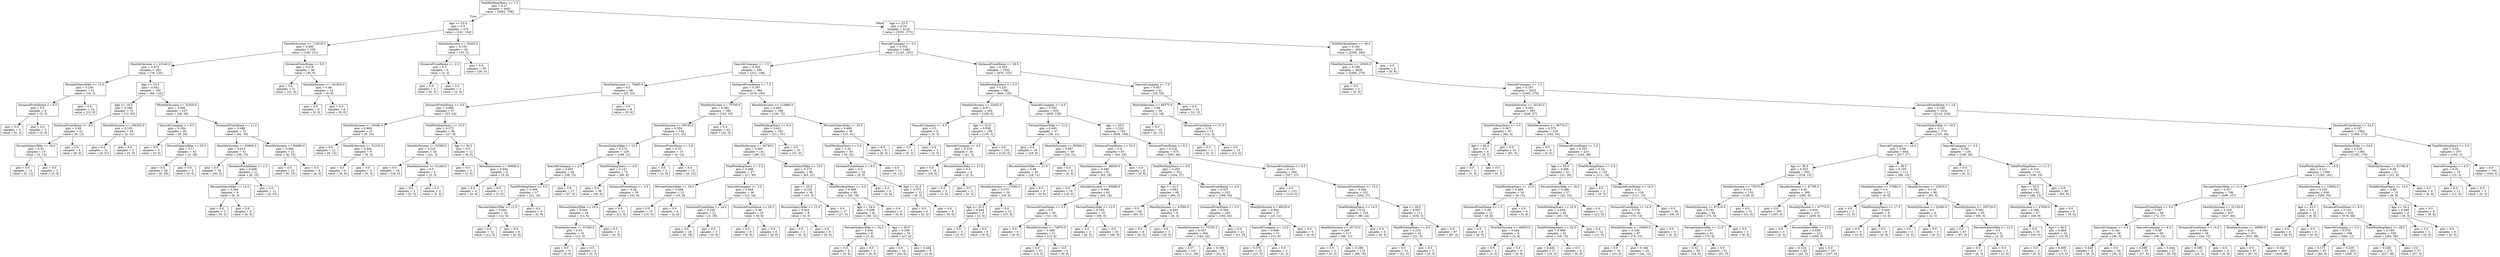digraph Tree {
node [shape=box] ;
0 [label="TotalWorkingYears <= 1.5\ngini = 0.27\nsamples = 4401\nvalue = [3692, 709]"] ;
1 [label="Age <= 33.5\ngini = 0.5\nsamples = 275\nvalue = [141, 134]"] ;
0 -> 1 [labeldistance=2.5, labelangle=45, headlabel="True"] ;
2 [label="MonthlyIncome <= 112610.0\ngini = 0.495\nsamples = 239\nvalue = [108, 131]"] ;
1 -> 2 ;
3 [label="MonthlyIncome <= 23140.0\ngini = 0.473\nsamples = 203\nvalue = [78, 125]"] ;
2 -> 3 ;
4 [label="PercentSalaryHike <= 12.5\ngini = 0.245\nsamples = 21\nvalue = [18, 3]"] ;
3 -> 4 ;
5 [label="DistanceFromHome <= 6.5\ngini = 0.5\nsamples = 6\nvalue = [3, 3]"] ;
4 -> 5 ;
6 [label="gini = 0.0\nsamples = 3\nvalue = [0, 3]"] ;
5 -> 6 ;
7 [label="gini = 0.0\nsamples = 3\nvalue = [3, 0]"] ;
5 -> 7 ;
8 [label="gini = 0.0\nsamples = 15\nvalue = [15, 0]"] ;
4 -> 8 ;
9 [label="Age <= 23.5\ngini = 0.442\nsamples = 182\nvalue = [60, 122]"] ;
3 -> 9 ;
10 [label="Age <= 18.5\ngini = 0.269\nsamples = 75\nvalue = [12, 63]"] ;
9 -> 10 ;
11 [label="DistanceFromHome <= 4.0\ngini = 0.49\nsamples = 21\nvalue = [9, 12]"] ;
10 -> 11 ;
12 [label="PercentSalaryHike <= 20.0\ngini = 0.32\nsamples = 15\nvalue = [3, 12]"] ;
11 -> 12 ;
13 [label="gini = 0.0\nsamples = 12\nvalue = [0, 12]"] ;
12 -> 13 ;
14 [label="gini = 0.0\nsamples = 3\nvalue = [3, 0]"] ;
12 -> 14 ;
15 [label="gini = 0.0\nsamples = 6\nvalue = [6, 0]"] ;
11 -> 15 ;
16 [label="MonthlyIncome <= 106255.0\ngini = 0.105\nsamples = 54\nvalue = [3, 51]"] ;
10 -> 16 ;
17 [label="gini = 0.0\nsamples = 51\nvalue = [0, 51]"] ;
16 -> 17 ;
18 [label="gini = 0.0\nsamples = 3\nvalue = [3, 0]"] ;
16 -> 18 ;
19 [label="MonthlyIncome <= 32530.0\ngini = 0.495\nsamples = 107\nvalue = [48, 59]"] ;
9 -> 19 ;
20 [label="YearsAtCompany <= 0.5\ngini = 0.284\nsamples = 35\nvalue = [6, 29]"] ;
19 -> 20 ;
21 [label="gini = 0.0\nsamples = 3\nvalue = [3, 0]"] ;
20 -> 21 ;
22 [label="PercentSalaryHike <= 23.5\ngini = 0.17\nsamples = 32\nvalue = [3, 29]"] ;
20 -> 22 ;
23 [label="gini = 0.0\nsamples = 29\nvalue = [0, 29]"] ;
22 -> 23 ;
24 [label="gini = 0.0\nsamples = 3\nvalue = [3, 0]"] ;
22 -> 24 ;
25 [label="DistanceFromHome <= 11.5\ngini = 0.486\nsamples = 72\nvalue = [42, 30]"] ;
19 -> 25 ;
26 [label="MonthlyIncome <= 63965.0\ngini = 0.415\nsamples = 51\nvalue = [36, 15]"] ;
25 -> 26 ;
27 [label="gini = 0.0\nsamples = 30\nvalue = [30, 0]"] ;
26 -> 27 ;
28 [label="DistanceFromHome <= 1.5\ngini = 0.408\nsamples = 21\nvalue = [6, 15]"] ;
26 -> 28 ;
29 [label="PercentSalaryHike <= 12.0\ngini = 0.444\nsamples = 9\nvalue = [6, 3]"] ;
28 -> 29 ;
30 [label="gini = 0.0\nsamples = 3\nvalue = [0, 3]"] ;
29 -> 30 ;
31 [label="gini = 0.0\nsamples = 6\nvalue = [6, 0]"] ;
29 -> 31 ;
32 [label="gini = 0.0\nsamples = 12\nvalue = [0, 12]"] ;
28 -> 32 ;
33 [label="MonthlyIncome <= 64960.0\ngini = 0.408\nsamples = 21\nvalue = [6, 15]"] ;
25 -> 33 ;
34 [label="gini = 0.0\nsamples = 15\nvalue = [0, 15]"] ;
33 -> 34 ;
35 [label="gini = 0.0\nsamples = 6\nvalue = [6, 0]"] ;
33 -> 35 ;
36 [label="DistanceFromHome <= 5.0\ngini = 0.278\nsamples = 36\nvalue = [30, 6]"] ;
2 -> 36 ;
37 [label="gini = 0.0\nsamples = 21\nvalue = [21, 0]"] ;
36 -> 37 ;
38 [label="MonthlyIncome <= 161855.0\ngini = 0.48\nsamples = 15\nvalue = [9, 6]"] ;
36 -> 38 ;
39 [label="gini = 0.0\nsamples = 6\nvalue = [0, 6]"] ;
38 -> 39 ;
40 [label="gini = 0.0\nsamples = 9\nvalue = [9, 0]"] ;
38 -> 40 ;
41 [label="MonthlyIncome <= 25425.0\ngini = 0.153\nsamples = 36\nvalue = [33, 3]"] ;
1 -> 41 ;
42 [label="DistanceFromHome <= 2.5\ngini = 0.5\nsamples = 6\nvalue = [3, 3]"] ;
41 -> 42 ;
43 [label="gini = 0.0\nsamples = 3\nvalue = [0, 3]"] ;
42 -> 43 ;
44 [label="gini = 0.0\nsamples = 3\nvalue = [3, 0]"] ;
42 -> 44 ;
45 [label="gini = 0.0\nsamples = 30\nvalue = [30, 0]"] ;
41 -> 45 ;
46 [label="Age <= 33.5\ngini = 0.24\nsamples = 4126\nvalue = [3551, 575]"] ;
0 -> 46 [labeldistance=2.5, labelangle=-45, headlabel="False"] ;
47 [label="YearsAtCompany <= 3.5\ngini = 0.316\nsamples = 1482\nvalue = [1191, 291]"] ;
46 -> 47 ;
48 [label="YearsAtCompany <= 1.5\ngini = 0.425\nsamples = 450\nvalue = [312, 138]"] ;
47 -> 48 ;
49 [label="MonthlyIncome <= 70465.0\ngini = 0.5\nsamples = 66\nvalue = [33, 33]"] ;
48 -> 49 ;
50 [label="DistanceFromHome <= 5.0\ngini = 0.488\nsamples = 57\nvalue = [33, 24]"] ;
49 -> 50 ;
51 [label="MonthlyIncome <= 35480.0\ngini = 0.408\nsamples = 21\nvalue = [6, 15]"] ;
50 -> 51 ;
52 [label="gini = 0.0\nsamples = 12\nvalue = [0, 12]"] ;
51 -> 52 ;
53 [label="MonthlyIncome <= 51235.0\ngini = 0.444\nsamples = 9\nvalue = [6, 3]"] ;
51 -> 53 ;
54 [label="gini = 0.0\nsamples = 6\nvalue = [6, 0]"] ;
53 -> 54 ;
55 [label="gini = 0.0\nsamples = 3\nvalue = [0, 3]"] ;
53 -> 55 ;
56 [label="TotalWorkingYears <= 10.5\ngini = 0.375\nsamples = 36\nvalue = [27, 9]"] ;
50 -> 56 ;
57 [label="MonthlyIncome <= 52200.0\ngini = 0.219\nsamples = 24\nvalue = [21, 3]"] ;
56 -> 57 ;
58 [label="gini = 0.0\nsamples = 18\nvalue = [18, 0]"] ;
57 -> 58 ;
59 [label="MonthlyIncome <= 61260.0\ngini = 0.5\nsamples = 6\nvalue = [3, 3]"] ;
57 -> 59 ;
60 [label="gini = 0.0\nsamples = 3\nvalue = [0, 3]"] ;
59 -> 60 ;
61 [label="gini = 0.0\nsamples = 3\nvalue = [3, 0]"] ;
59 -> 61 ;
62 [label="Age <= 30.5\ngini = 0.5\nsamples = 12\nvalue = [6, 6]"] ;
56 -> 62 ;
63 [label="gini = 0.0\nsamples = 3\nvalue = [3, 0]"] ;
62 -> 63 ;
64 [label="MonthlyIncome <= 59450.0\ngini = 0.444\nsamples = 9\nvalue = [3, 6]"] ;
62 -> 64 ;
65 [label="gini = 0.0\nsamples = 6\nvalue = [0, 6]"] ;
64 -> 65 ;
66 [label="gini = 0.0\nsamples = 3\nvalue = [3, 0]"] ;
64 -> 66 ;
67 [label="gini = 0.0\nsamples = 9\nvalue = [0, 9]"] ;
49 -> 67 ;
68 [label="DistanceFromHome <= 7.5\ngini = 0.397\nsamples = 384\nvalue = [279, 105]"] ;
48 -> 68 ;
69 [label="MonthlyIncome <= 73705.0\ngini = 0.292\nsamples = 186\nvalue = [153, 33]"] ;
68 -> 69 ;
70 [label="MonthlyIncome <= 59150.0\ngini = 0.353\nsamples = 144\nvalue = [111, 33]"] ;
69 -> 70 ;
71 [label="PercentSalaryHike <= 13.5\ngini = 0.273\nsamples = 129\nvalue = [108, 21]"] ;
70 -> 71 ;
72 [label="YearsAtCompany <= 2.5\ngini = 0.401\nsamples = 54\nvalue = [39, 15]"] ;
71 -> 72 ;
73 [label="TotalWorkingYears <= 5.5\ngini = 0.494\nsamples = 27\nvalue = [12, 15]"] ;
72 -> 73 ;
74 [label="PercentSalaryHike <= 12.5\ngini = 0.444\nsamples = 18\nvalue = [12, 6]"] ;
73 -> 74 ;
75 [label="gini = 0.0\nsamples = 12\nvalue = [12, 0]"] ;
74 -> 75 ;
76 [label="gini = 0.0\nsamples = 6\nvalue = [0, 6]"] ;
74 -> 76 ;
77 [label="gini = 0.0\nsamples = 9\nvalue = [0, 9]"] ;
73 -> 77 ;
78 [label="gini = 0.0\nsamples = 27\nvalue = [27, 0]"] ;
72 -> 78 ;
79 [label="TotalWorkingYears <= 4.5\ngini = 0.147\nsamples = 75\nvalue = [69, 6]"] ;
71 -> 79 ;
80 [label="gini = 0.0\nsamples = 36\nvalue = [36, 0]"] ;
79 -> 80 ;
81 [label="DistanceFromHome <= 2.5\ngini = 0.26\nsamples = 39\nvalue = [33, 6]"] ;
79 -> 81 ;
82 [label="PercentSalaryHike <= 18.0\ngini = 0.444\nsamples = 18\nvalue = [12, 6]"] ;
81 -> 82 ;
83 [label="MonthlyIncome <= 37500.0\ngini = 0.32\nsamples = 15\nvalue = [12, 3]"] ;
82 -> 83 ;
84 [label="gini = 0.0\nsamples = 9\nvalue = [9, 0]"] ;
83 -> 84 ;
85 [label="gini = 0.5\nsamples = 6\nvalue = [3, 3]"] ;
83 -> 85 ;
86 [label="gini = 0.0\nsamples = 3\nvalue = [0, 3]"] ;
82 -> 86 ;
87 [label="gini = 0.0\nsamples = 21\nvalue = [21, 0]"] ;
81 -> 87 ;
88 [label="DistanceFromHome <= 2.0\ngini = 0.32\nsamples = 15\nvalue = [3, 12]"] ;
70 -> 88 ;
89 [label="gini = 0.0\nsamples = 3\nvalue = [3, 0]"] ;
88 -> 89 ;
90 [label="gini = 0.0\nsamples = 12\nvalue = [0, 12]"] ;
88 -> 90 ;
91 [label="gini = 0.0\nsamples = 42\nvalue = [42, 0]"] ;
69 -> 91 ;
92 [label="MonthlyIncome <= 115880.0\ngini = 0.463\nsamples = 198\nvalue = [126, 72]"] ;
68 -> 92 ;
93 [label="TotalWorkingYears <= 6.5\ngini = 0.431\nsamples = 162\nvalue = [111, 51]"] ;
92 -> 93 ;
94 [label="MonthlyIncome <= 34745.0\ngini = 0.462\nsamples = 141\nvalue = [90, 51]"] ;
93 -> 94 ;
95 [label="TotalWorkingYears <= 3.5\ngini = 0.499\nsamples = 57\nvalue = [27, 30]"] ;
94 -> 95 ;
96 [label="PercentSalaryHike <= 19.5\ngini = 0.408\nsamples = 21\nvalue = [15, 6]"] ;
95 -> 96 ;
97 [label="gini = 0.0\nsamples = 15\nvalue = [15, 0]"] ;
96 -> 97 ;
98 [label="gini = 0.0\nsamples = 6\nvalue = [0, 6]"] ;
96 -> 98 ;
99 [label="YearsAtCompany <= 2.5\ngini = 0.444\nsamples = 36\nvalue = [12, 24]"] ;
95 -> 99 ;
100 [label="DistanceFromHome <= 24.0\ngini = 0.245\nsamples = 21\nvalue = [3, 18]"] ;
99 -> 100 ;
101 [label="gini = 0.0\nsamples = 18\nvalue = [0, 18]"] ;
100 -> 101 ;
102 [label="gini = 0.0\nsamples = 3\nvalue = [3, 0]"] ;
100 -> 102 ;
103 [label="DistanceFromHome <= 20.5\ngini = 0.48\nsamples = 15\nvalue = [9, 6]"] ;
99 -> 103 ;
104 [label="gini = 0.0\nsamples = 9\nvalue = [9, 0]"] ;
103 -> 104 ;
105 [label="gini = 0.0\nsamples = 6\nvalue = [0, 6]"] ;
103 -> 105 ;
106 [label="PercentSalaryHike <= 13.5\ngini = 0.375\nsamples = 84\nvalue = [63, 21]"] ;
94 -> 106 ;
107 [label="Age <= 20.5\ngini = 0.153\nsamples = 36\nvalue = [33, 3]"] ;
106 -> 107 ;
108 [label="PercentSalaryHike <= 12.5\ngini = 0.444\nsamples = 9\nvalue = [6, 3]"] ;
107 -> 108 ;
109 [label="gini = 0.0\nsamples = 3\nvalue = [0, 3]"] ;
108 -> 109 ;
110 [label="gini = 0.0\nsamples = 6\nvalue = [6, 0]"] ;
108 -> 110 ;
111 [label="gini = 0.0\nsamples = 27\nvalue = [27, 0]"] ;
107 -> 111 ;
112 [label="TotalWorkingYears <= 4.5\ngini = 0.469\nsamples = 48\nvalue = [30, 18]"] ;
106 -> 112 ;
113 [label="Age <= 24.0\ngini = 0.408\nsamples = 42\nvalue = [30, 12]"] ;
112 -> 113 ;
114 [label="PercentSalaryHike <= 16.5\ngini = 0.444\nsamples = 9\nvalue = [3, 6]"] ;
113 -> 114 ;
115 [label="gini = 0.0\nsamples = 6\nvalue = [0, 6]"] ;
114 -> 115 ;
116 [label="gini = 0.0\nsamples = 3\nvalue = [3, 0]"] ;
114 -> 116 ;
117 [label="Age <= 30.5\ngini = 0.298\nsamples = 33\nvalue = [27, 6]"] ;
113 -> 117 ;
118 [label="gini = 0.0\nsamples = 24\nvalue = [24, 0]"] ;
117 -> 118 ;
119 [label="gini = 0.444\nsamples = 9\nvalue = [3, 6]"] ;
117 -> 119 ;
120 [label="gini = 0.0\nsamples = 6\nvalue = [0, 6]"] ;
112 -> 120 ;
121 [label="gini = 0.0\nsamples = 21\nvalue = [21, 0]"] ;
93 -> 121 ;
122 [label="PercentSalaryHike <= 19.5\ngini = 0.486\nsamples = 36\nvalue = [15, 21]"] ;
92 -> 122 ;
123 [label="TotalWorkingYears <= 5.5\ngini = 0.42\nsamples = 30\nvalue = [9, 21]"] ;
122 -> 123 ;
124 [label="DistanceFromHome <= 9.5\ngini = 0.5\nsamples = 18\nvalue = [9, 9]"] ;
123 -> 124 ;
125 [label="gini = 0.0\nsamples = 6\nvalue = [0, 6]"] ;
124 -> 125 ;
126 [label="Age <= 22.5\ngini = 0.375\nsamples = 12\nvalue = [9, 3]"] ;
124 -> 126 ;
127 [label="gini = 0.0\nsamples = 3\nvalue = [0, 3]"] ;
126 -> 127 ;
128 [label="gini = 0.0\nsamples = 9\nvalue = [9, 0]"] ;
126 -> 128 ;
129 [label="gini = 0.0\nsamples = 12\nvalue = [0, 12]"] ;
123 -> 129 ;
130 [label="gini = 0.0\nsamples = 6\nvalue = [6, 0]"] ;
122 -> 130 ;
131 [label="DistanceFromHome <= 26.5\ngini = 0.253\nsamples = 1032\nvalue = [879, 153]"] ;
47 -> 131 ;
132 [label="TotalWorkingYears <= 5.5\ngini = 0.237\nsamples = 981\nvalue = [846, 135]"] ;
131 -> 132 ;
133 [label="MonthlyIncome <= 22455.0\ngini = 0.071\nsamples = 162\nvalue = [156, 6]"] ;
132 -> 133 ;
134 [label="YearsAtCompany <= 4.5\ngini = 0.5\nsamples = 6\nvalue = [3, 3]"] ;
133 -> 134 ;
135 [label="gini = 0.0\nsamples = 3\nvalue = [0, 3]"] ;
134 -> 135 ;
136 [label="gini = 0.0\nsamples = 3\nvalue = [3, 0]"] ;
134 -> 136 ;
137 [label="Age <= 23.5\ngini = 0.038\nsamples = 156\nvalue = [153, 3]"] ;
133 -> 137 ;
138 [label="YearsAtCompany <= 4.5\ngini = 0.219\nsamples = 24\nvalue = [21, 3]"] ;
137 -> 138 ;
139 [label="gini = 0.0\nsamples = 18\nvalue = [18, 0]"] ;
138 -> 139 ;
140 [label="PercentSalaryHike <= 11.5\ngini = 0.5\nsamples = 6\nvalue = [3, 3]"] ;
138 -> 140 ;
141 [label="gini = 0.0\nsamples = 3\nvalue = [3, 0]"] ;
140 -> 141 ;
142 [label="gini = 0.0\nsamples = 3\nvalue = [0, 3]"] ;
140 -> 142 ;
143 [label="gini = 0.0\nsamples = 132\nvalue = [132, 0]"] ;
137 -> 143 ;
144 [label="YearsAtCompany <= 4.5\ngini = 0.265\nsamples = 819\nvalue = [690, 129]"] ;
132 -> 144 ;
145 [label="PercentSalaryHike <= 12.5\ngini = 0.465\nsamples = 57\nvalue = [36, 21]"] ;
144 -> 145 ;
146 [label="gini = 0.0\nsamples = 18\nvalue = [18, 0]"] ;
145 -> 146 ;
147 [label="MonthlyIncome <= 93300.0\ngini = 0.497\nsamples = 39\nvalue = [18, 21]"] ;
145 -> 147 ;
148 [label="PercentSalaryHike <= 21.0\ngini = 0.48\nsamples = 30\nvalue = [18, 12]"] ;
147 -> 148 ;
149 [label="MonthlyIncome <= 27040.0\ngini = 0.375\nsamples = 24\nvalue = [18, 6]"] ;
148 -> 149 ;
150 [label="Age <= 25.0\ngini = 0.444\nsamples = 9\nvalue = [3, 6]"] ;
149 -> 150 ;
151 [label="gini = 0.0\nsamples = 3\nvalue = [3, 0]"] ;
150 -> 151 ;
152 [label="gini = 0.0\nsamples = 6\nvalue = [0, 6]"] ;
150 -> 152 ;
153 [label="gini = 0.0\nsamples = 15\nvalue = [15, 0]"] ;
149 -> 153 ;
154 [label="gini = 0.0\nsamples = 6\nvalue = [0, 6]"] ;
148 -> 154 ;
155 [label="gini = 0.0\nsamples = 9\nvalue = [0, 9]"] ;
147 -> 155 ;
156 [label="Age <= 26.5\ngini = 0.243\nsamples = 762\nvalue = [654, 108]"] ;
144 -> 156 ;
157 [label="DistanceFromHome <= 20.5\ngini = 0.4\nsamples = 87\nvalue = [63, 24]"] ;
156 -> 157 ;
158 [label="MonthlyIncome <= 36630.0\ngini = 0.346\nsamples = 81\nvalue = [63, 18]"] ;
157 -> 158 ;
159 [label="gini = 0.0\nsamples = 18\nvalue = [18, 0]"] ;
158 -> 159 ;
160 [label="MonthlyIncome <= 83085.0\ngini = 0.408\nsamples = 63\nvalue = [45, 18]"] ;
158 -> 160 ;
161 [label="DistanceFromHome <= 3.5\ngini = 0.5\nsamples = 30\nvalue = [15, 15]"] ;
160 -> 161 ;
162 [label="gini = 0.0\nsamples = 9\nvalue = [0, 9]"] ;
161 -> 162 ;
163 [label="MonthlyIncome <= 74970.0\ngini = 0.408\nsamples = 21\nvalue = [15, 6]"] ;
161 -> 163 ;
164 [label="gini = 0.0\nsamples = 15\nvalue = [15, 0]"] ;
163 -> 164 ;
165 [label="gini = 0.0\nsamples = 6\nvalue = [0, 6]"] ;
163 -> 165 ;
166 [label="PercentSalaryHike <= 12.5\ngini = 0.165\nsamples = 33\nvalue = [30, 3]"] ;
160 -> 166 ;
167 [label="gini = 0.0\nsamples = 3\nvalue = [0, 3]"] ;
166 -> 167 ;
168 [label="gini = 0.0\nsamples = 30\nvalue = [30, 0]"] ;
166 -> 168 ;
169 [label="gini = 0.0\nsamples = 6\nvalue = [0, 6]"] ;
157 -> 169 ;
170 [label="DistanceFromHome <= 6.5\ngini = 0.218\nsamples = 675\nvalue = [591, 84]"] ;
156 -> 170 ;
171 [label="TotalWorkingYears <= 6.5\ngini = 0.292\nsamples = 321\nvalue = [264, 57]"] ;
170 -> 171 ;
172 [label="Age <= 32.5\ngini = 0.083\nsamples = 69\nvalue = [66, 3]"] ;
171 -> 172 ;
173 [label="gini = 0.0\nsamples = 60\nvalue = [60, 0]"] ;
172 -> 173 ;
174 [label="MonthlyIncome <= 47005.0\ngini = 0.444\nsamples = 9\nvalue = [6, 3]"] ;
172 -> 174 ;
175 [label="gini = 0.0\nsamples = 6\nvalue = [6, 0]"] ;
174 -> 175 ;
176 [label="gini = 0.0\nsamples = 3\nvalue = [0, 3]"] ;
174 -> 176 ;
177 [label="DistanceFromHome <= 4.5\ngini = 0.337\nsamples = 252\nvalue = [198, 54]"] ;
171 -> 177 ;
178 [label="DistanceFromHome <= 3.5\ngini = 0.304\nsamples = 225\nvalue = [183, 42]"] ;
177 -> 178 ;
179 [label="MonthlyIncome <= 72755.0\ngini = 0.327\nsamples = 204\nvalue = [162, 42]"] ;
178 -> 179 ;
180 [label="gini = 0.37\nsamples = 147\nvalue = [111, 36]"] ;
179 -> 180 ;
181 [label="gini = 0.188\nsamples = 57\nvalue = [51, 6]"] ;
179 -> 181 ;
182 [label="gini = 0.0\nsamples = 21\nvalue = [21, 0]"] ;
178 -> 182 ;
183 [label="MonthlyIncome <= 88525.0\ngini = 0.494\nsamples = 27\nvalue = [15, 12]"] ;
177 -> 183 ;
184 [label="YearsAtCompany <= 12.5\ngini = 0.408\nsamples = 21\nvalue = [15, 6]"] ;
183 -> 184 ;
185 [label="gini = 0.278\nsamples = 18\nvalue = [15, 3]"] ;
184 -> 185 ;
186 [label="gini = 0.0\nsamples = 3\nvalue = [0, 3]"] ;
184 -> 186 ;
187 [label="gini = 0.0\nsamples = 6\nvalue = [0, 6]"] ;
183 -> 187 ;
188 [label="DistanceFromHome <= 9.5\ngini = 0.141\nsamples = 354\nvalue = [327, 27]"] ;
170 -> 188 ;
189 [label="gini = 0.0\nsamples = 123\nvalue = [123, 0]"] ;
188 -> 189 ;
190 [label="DistanceFromHome <= 15.5\ngini = 0.206\nsamples = 231\nvalue = [204, 27]"] ;
188 -> 190 ;
191 [label="TotalWorkingYears <= 14.0\ngini = 0.32\nsamples = 120\nvalue = [96, 24]"] ;
190 -> 191 ;
192 [label="MonthlyIncome <= 18710.0\ngini = 0.295\nsamples = 117\nvalue = [96, 21]"] ;
191 -> 192 ;
193 [label="gini = 0.0\nsamples = 3\nvalue = [0, 3]"] ;
192 -> 193 ;
194 [label="gini = 0.266\nsamples = 114\nvalue = [96, 18]"] ;
192 -> 194 ;
195 [label="gini = 0.0\nsamples = 3\nvalue = [0, 3]"] ;
191 -> 195 ;
196 [label="Age <= 28.5\ngini = 0.053\nsamples = 111\nvalue = [108, 3]"] ;
190 -> 196 ;
197 [label="TotalWorkingYears <= 9.5\ngini = 0.219\nsamples = 24\nvalue = [21, 3]"] ;
196 -> 197 ;
198 [label="gini = 0.0\nsamples = 21\nvalue = [21, 0]"] ;
197 -> 198 ;
199 [label="gini = 0.0\nsamples = 3\nvalue = [0, 3]"] ;
197 -> 199 ;
200 [label="gini = 0.0\nsamples = 87\nvalue = [87, 0]"] ;
196 -> 200 ;
201 [label="YearsAtCompany <= 7.5\ngini = 0.457\nsamples = 51\nvalue = [33, 18]"] ;
131 -> 201 ;
202 [label="MonthlyIncome <= 46375.0\ngini = 0.48\nsamples = 30\nvalue = [12, 18]"] ;
201 -> 202 ;
203 [label="gini = 0.0\nsamples = 15\nvalue = [0, 15]"] ;
202 -> 203 ;
204 [label="DistanceFromHome <= 27.5\ngini = 0.32\nsamples = 15\nvalue = [12, 3]"] ;
202 -> 204 ;
205 [label="gini = 0.0\nsamples = 3\nvalue = [0, 3]"] ;
204 -> 205 ;
206 [label="gini = 0.0\nsamples = 12\nvalue = [12, 0]"] ;
204 -> 206 ;
207 [label="gini = 0.0\nsamples = 21\nvalue = [21, 0]"] ;
201 -> 207 ;
208 [label="TotalWorkingYears <= 39.0\ngini = 0.192\nsamples = 2644\nvalue = [2360, 284]"] ;
46 -> 208 ;
209 [label="MonthlyIncome <= 10300.0\ngini = 0.189\nsamples = 2638\nvalue = [2360, 278]"] ;
208 -> 209 ;
210 [label="gini = 0.0\nsamples = 3\nvalue = [0, 3]"] ;
209 -> 210 ;
211 [label="YearsAtCompany <= 1.5\ngini = 0.187\nsamples = 2635\nvalue = [2360, 275]"] ;
209 -> 211 ;
212 [label="MonthlyIncome <= 34145.0\ngini = 0.305\nsamples = 303\nvalue = [246, 57]"] ;
211 -> 212 ;
213 [label="TotalWorkingYears <= 3.5\ngini = 0.067\nsamples = 87\nvalue = [84, 3]"] ;
212 -> 213 ;
214 [label="Age <= 46.0\ngini = 0.5\nsamples = 6\nvalue = [3, 3]"] ;
213 -> 214 ;
215 [label="gini = 0.0\nsamples = 3\nvalue = [3, 0]"] ;
214 -> 215 ;
216 [label="gini = 0.0\nsamples = 3\nvalue = [0, 3]"] ;
214 -> 216 ;
217 [label="gini = 0.0\nsamples = 81\nvalue = [81, 0]"] ;
213 -> 217 ;
218 [label="MonthlyIncome <= 36770.0\ngini = 0.375\nsamples = 216\nvalue = [162, 54]"] ;
212 -> 218 ;
219 [label="gini = 0.0\nsamples = 6\nvalue = [0, 6]"] ;
218 -> 219 ;
220 [label="DistanceFromHome <= 2.5\ngini = 0.353\nsamples = 210\nvalue = [162, 48]"] ;
218 -> 220 ;
221 [label="Age <= 39.5\ngini = 0.466\nsamples = 81\nvalue = [51, 30]"] ;
220 -> 221 ;
222 [label="TotalWorkingYears <= 10.5\ngini = 0.469\nsamples = 24\nvalue = [9, 15]"] ;
221 -> 222 ;
223 [label="DistanceFromHome <= 1.5\ngini = 0.48\nsamples = 15\nvalue = [9, 6]"] ;
222 -> 223 ;
224 [label="gini = 0.0\nsamples = 6\nvalue = [6, 0]"] ;
223 -> 224 ;
225 [label="MonthlyIncome <= 49835.0\ngini = 0.444\nsamples = 9\nvalue = [3, 6]"] ;
223 -> 225 ;
226 [label="gini = 0.0\nsamples = 3\nvalue = [3, 0]"] ;
225 -> 226 ;
227 [label="gini = 0.0\nsamples = 6\nvalue = [0, 6]"] ;
225 -> 227 ;
228 [label="gini = 0.0\nsamples = 9\nvalue = [0, 9]"] ;
222 -> 228 ;
229 [label="PercentSalaryHike <= 16.5\ngini = 0.388\nsamples = 57\nvalue = [42, 15]"] ;
221 -> 229 ;
230 [label="TotalWorkingYears <= 23.5\ngini = 0.444\nsamples = 45\nvalue = [30, 15]"] ;
229 -> 230 ;
231 [label="TotalWorkingYears <= 20.5\ngini = 0.496\nsamples = 33\nvalue = [18, 15]"] ;
230 -> 231 ;
232 [label="gini = 0.444\nsamples = 27\nvalue = [18, 9]"] ;
231 -> 232 ;
233 [label="gini = 0.0\nsamples = 6\nvalue = [0, 6]"] ;
231 -> 233 ;
234 [label="gini = 0.0\nsamples = 12\nvalue = [12, 0]"] ;
230 -> 234 ;
235 [label="gini = 0.0\nsamples = 12\nvalue = [12, 0]"] ;
229 -> 235 ;
236 [label="TotalWorkingYears <= 3.0\ngini = 0.24\nsamples = 129\nvalue = [111, 18]"] ;
220 -> 236 ;
237 [label="gini = 0.0\nsamples = 3\nvalue = [0, 3]"] ;
236 -> 237 ;
238 [label="DistanceFromHome <= 16.0\ngini = 0.21\nsamples = 126\nvalue = [111, 15]"] ;
236 -> 238 ;
239 [label="DistanceFromHome <= 14.5\ngini = 0.278\nsamples = 90\nvalue = [75, 15]"] ;
238 -> 239 ;
240 [label="MonthlyIncome <= 55665.0\ngini = 0.238\nsamples = 87\nvalue = [75, 12]"] ;
239 -> 240 ;
241 [label="gini = 0.0\nsamples = 33\nvalue = [33, 0]"] ;
240 -> 241 ;
242 [label="gini = 0.346\nsamples = 54\nvalue = [42, 12]"] ;
240 -> 242 ;
243 [label="gini = 0.0\nsamples = 3\nvalue = [0, 3]"] ;
239 -> 243 ;
244 [label="gini = 0.0\nsamples = 36\nvalue = [36, 0]"] ;
238 -> 244 ;
245 [label="DistanceFromHome <= 3.5\ngini = 0.169\nsamples = 2332\nvalue = [2114, 218]"] ;
211 -> 245 ;
246 [label="PercentSalaryHike <= 18.5\ngini = 0.11\nsamples = 770\nvalue = [725, 45]"] ;
245 -> 246 ;
247 [label="YearsAtCompany <= 16.5\ngini = 0.08\nsamples = 644\nvalue = [617, 27]"] ;
246 -> 247 ;
248 [label="Age <= 36.5\ngini = 0.055\nsamples = 533\nvalue = [518, 15]"] ;
247 -> 248 ;
249 [label="MonthlyIncome <= 73570.0\ngini = 0.124\nsamples = 135\nvalue = [126, 9]"] ;
248 -> 249 ;
250 [label="MonthlyIncome <= 67210.0\ngini = 0.191\nsamples = 84\nvalue = [75, 9]"] ;
249 -> 250 ;
251 [label="PercentSalaryHike <= 12.5\ngini = 0.137\nsamples = 81\nvalue = [75, 6]"] ;
250 -> 251 ;
252 [label="gini = 0.32\nsamples = 30\nvalue = [24, 6]"] ;
251 -> 252 ;
253 [label="gini = 0.0\nsamples = 51\nvalue = [51, 0]"] ;
251 -> 253 ;
254 [label="gini = 0.0\nsamples = 3\nvalue = [0, 3]"] ;
250 -> 254 ;
255 [label="gini = 0.0\nsamples = 51\nvalue = [51, 0]"] ;
249 -> 255 ;
256 [label="MonthlyIncome <= 47700.0\ngini = 0.03\nsamples = 398\nvalue = [392, 6]"] ;
248 -> 256 ;
257 [label="gini = 0.0\nsamples = 183\nvalue = [183, 0]"] ;
256 -> 257 ;
258 [label="MonthlyIncome <= 47770.0\ngini = 0.054\nsamples = 215\nvalue = [209, 6]"] ;
256 -> 258 ;
259 [label="gini = 0.0\nsamples = 3\nvalue = [0, 3]"] ;
258 -> 259 ;
260 [label="PercentSalaryHike <= 11.5\ngini = 0.028\nsamples = 212\nvalue = [209, 3]"] ;
258 -> 260 ;
261 [label="gini = 0.124\nsamples = 45\nvalue = [42, 3]"] ;
260 -> 261 ;
262 [label="gini = 0.0\nsamples = 167\nvalue = [167, 0]"] ;
260 -> 262 ;
263 [label="Age <= 39.5\ngini = 0.193\nsamples = 111\nvalue = [99, 12]"] ;
247 -> 263 ;
264 [label="MonthlyIncome <= 37985.0\ngini = 0.5\nsamples = 12\nvalue = [6, 6]"] ;
263 -> 264 ;
265 [label="gini = 0.0\nsamples = 3\nvalue = [3, 0]"] ;
264 -> 265 ;
266 [label="TotalWorkingYears <= 17.5\ngini = 0.444\nsamples = 9\nvalue = [3, 6]"] ;
264 -> 266 ;
267 [label="gini = 0.0\nsamples = 3\nvalue = [3, 0]"] ;
266 -> 267 ;
268 [label="gini = 0.0\nsamples = 6\nvalue = [0, 6]"] ;
266 -> 268 ;
269 [label="MonthlyIncome <= 22910.0\ngini = 0.114\nsamples = 99\nvalue = [93, 6]"] ;
263 -> 269 ;
270 [label="MonthlyIncome <= 22490.0\ngini = 0.5\nsamples = 6\nvalue = [3, 3]"] ;
269 -> 270 ;
271 [label="gini = 0.0\nsamples = 3\nvalue = [3, 0]"] ;
270 -> 271 ;
272 [label="gini = 0.0\nsamples = 3\nvalue = [0, 3]"] ;
270 -> 272 ;
273 [label="MonthlyIncome <= 195720.0\ngini = 0.062\nsamples = 93\nvalue = [90, 3]"] ;
269 -> 273 ;
274 [label="gini = 0.0\nsamples = 87\nvalue = [87, 0]"] ;
273 -> 274 ;
275 [label="PercentSalaryHike <= 12.5\ngini = 0.5\nsamples = 6\nvalue = [3, 3]"] ;
273 -> 275 ;
276 [label="gini = 0.0\nsamples = 3\nvalue = [0, 3]"] ;
275 -> 276 ;
277 [label="gini = 0.0\nsamples = 3\nvalue = [3, 0]"] ;
275 -> 277 ;
278 [label="YearsAtCompany <= 2.5\ngini = 0.245\nsamples = 126\nvalue = [108, 18]"] ;
246 -> 278 ;
279 [label="gini = 0.0\nsamples = 3\nvalue = [0, 3]"] ;
278 -> 279 ;
280 [label="TotalWorkingYears <= 11.5\ngini = 0.214\nsamples = 123\nvalue = [108, 15]"] ;
278 -> 280 ;
281 [label="Age <= 50.5\ngini = 0.363\nsamples = 63\nvalue = [48, 15]"] ;
280 -> 281 ;
282 [label="MonthlyIncome <= 47930.0\ngini = 0.266\nsamples = 57\nvalue = [48, 9]"] ;
281 -> 282 ;
283 [label="gini = 0.0\nsamples = 33\nvalue = [33, 0]"] ;
282 -> 283 ;
284 [label="Age <= 34.5\ngini = 0.469\nsamples = 24\nvalue = [15, 9]"] ;
282 -> 284 ;
285 [label="gini = 0.0\nsamples = 3\nvalue = [0, 3]"] ;
284 -> 285 ;
286 [label="gini = 0.408\nsamples = 21\nvalue = [15, 6]"] ;
284 -> 286 ;
287 [label="gini = 0.0\nsamples = 6\nvalue = [0, 6]"] ;
281 -> 287 ;
288 [label="gini = 0.0\nsamples = 60\nvalue = [60, 0]"] ;
280 -> 288 ;
289 [label="DistanceFromHome <= 24.5\ngini = 0.197\nsamples = 1562\nvalue = [1389, 173]"] ;
245 -> 289 ;
290 [label="PercentSalaryHike <= 24.5\ngini = 0.218\nsamples = 1365\nvalue = [1195, 170]"] ;
289 -> 290 ;
291 [label="TotalWorkingYears <= 13.5\ngini = 0.211\nsamples = 1344\nvalue = [1183, 161]"] ;
290 -> 291 ;
292 [label="PercentSalaryHike <= 11.5\ngini = 0.257\nsamples = 706\nvalue = [599, 107]"] ;
291 -> 292 ;
293 [label="DistanceFromHome <= 9.5\ngini = 0.397\nsamples = 99\nvalue = [72, 27]"] ;
292 -> 293 ;
294 [label="YearsAtCompany <= 3.5\ngini = 0.142\nsamples = 39\nvalue = [36, 3]"] ;
293 -> 294 ;
295 [label="gini = 0.444\nsamples = 9\nvalue = [6, 3]"] ;
294 -> 295 ;
296 [label="gini = 0.0\nsamples = 30\nvalue = [30, 0]"] ;
294 -> 296 ;
297 [label="YearsAtCompany <= 6.0\ngini = 0.48\nsamples = 60\nvalue = [36, 24]"] ;
293 -> 297 ;
298 [label="gini = 0.298\nsamples = 33\nvalue = [27, 6]"] ;
297 -> 298 ;
299 [label="gini = 0.444\nsamples = 27\nvalue = [9, 18]"] ;
297 -> 299 ;
300 [label="MonthlyIncome <= 21155.0\ngini = 0.229\nsamples = 607\nvalue = [527, 80]"] ;
292 -> 300 ;
301 [label="DistanceFromHome <= 14.0\ngini = 0.444\nsamples = 36\nvalue = [24, 12]"] ;
300 -> 301 ;
302 [label="gini = 0.198\nsamples = 27\nvalue = [24, 3]"] ;
301 -> 302 ;
303 [label="gini = 0.0\nsamples = 9\nvalue = [0, 9]"] ;
301 -> 303 ;
304 [label="MonthlyIncome <= 26890.0\ngini = 0.21\nsamples = 571\nvalue = [503, 68]"] ;
300 -> 304 ;
305 [label="gini = 0.0\nsamples = 87\nvalue = [87, 0]"] ;
304 -> 305 ;
306 [label="gini = 0.242\nsamples = 484\nvalue = [416, 68]"] ;
304 -> 306 ;
307 [label="MonthlyIncome <= 15850.0\ngini = 0.155\nsamples = 638\nvalue = [584, 54]"] ;
291 -> 307 ;
308 [label="Age <= 43.5\ngini = 0.5\nsamples = 12\nvalue = [6, 6]"] ;
307 -> 308 ;
309 [label="gini = 0.0\nsamples = 6\nvalue = [6, 0]"] ;
308 -> 309 ;
310 [label="gini = 0.0\nsamples = 6\nvalue = [0, 6]"] ;
308 -> 310 ;
311 [label="DistanceFromHome <= 9.5\ngini = 0.142\nsamples = 626\nvalue = [578, 48]"] ;
307 -> 311 ;
312 [label="YearsAtCompany <= 5.5\ngini = 0.078\nsamples = 296\nvalue = [284, 12]"] ;
311 -> 312 ;
313 [label="gini = 0.175\nsamples = 93\nvalue = [84, 9]"] ;
312 -> 313 ;
314 [label="gini = 0.029\nsamples = 203\nvalue = [200, 3]"] ;
312 -> 314 ;
315 [label="TotalWorkingYears <= 28.5\ngini = 0.194\nsamples = 330\nvalue = [294, 36]"] ;
311 -> 315 ;
316 [label="gini = 0.229\nsamples = 273\nvalue = [237, 36]"] ;
315 -> 316 ;
317 [label="gini = 0.0\nsamples = 57\nvalue = [57, 0]"] ;
315 -> 317 ;
318 [label="MonthlyIncome <= 61760.0\ngini = 0.49\nsamples = 21\nvalue = [12, 9]"] ;
290 -> 318 ;
319 [label="TotalWorkingYears <= 12.0\ngini = 0.48\nsamples = 15\nvalue = [6, 9]"] ;
318 -> 319 ;
320 [label="Age <= 34.5\ngini = 0.444\nsamples = 9\nvalue = [6, 3]"] ;
319 -> 320 ;
321 [label="gini = 0.0\nsamples = 3\nvalue = [0, 3]"] ;
320 -> 321 ;
322 [label="gini = 0.0\nsamples = 6\nvalue = [6, 0]"] ;
320 -> 322 ;
323 [label="gini = 0.0\nsamples = 6\nvalue = [0, 6]"] ;
319 -> 323 ;
324 [label="gini = 0.0\nsamples = 6\nvalue = [6, 0]"] ;
318 -> 324 ;
325 [label="TotalWorkingYears <= 5.5\ngini = 0.03\nsamples = 197\nvalue = [194, 3]"] ;
289 -> 325 ;
326 [label="YearsAtCompany <= 4.5\ngini = 0.32\nsamples = 15\nvalue = [12, 3]"] ;
325 -> 326 ;
327 [label="gini = 0.0\nsamples = 12\nvalue = [12, 0]"] ;
326 -> 327 ;
328 [label="gini = 0.0\nsamples = 3\nvalue = [0, 3]"] ;
326 -> 328 ;
329 [label="gini = 0.0\nsamples = 182\nvalue = [182, 0]"] ;
325 -> 329 ;
330 [label="gini = 0.0\nsamples = 6\nvalue = [0, 6]"] ;
208 -> 330 ;
}